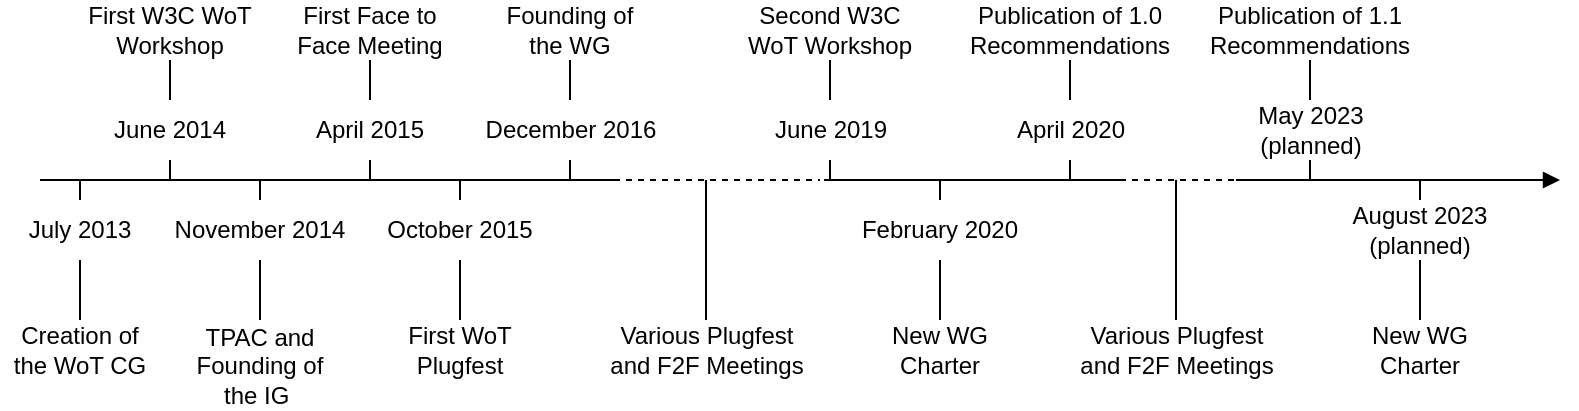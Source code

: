 <mxfile version="20.8.16" type="device"><diagram name="Page-1" id="w1q-gpdIMpy7kV39_NgH"><mxGraphModel dx="1591" dy="1254" grid="1" gridSize="10" guides="1" tooltips="1" connect="1" arrows="1" fold="1" page="1" pageScale="1" pageWidth="827" pageHeight="1169" math="0" shadow="0"><root><mxCell id="0"/><mxCell id="1" parent="0"/><mxCell id="XhCxBN9-n2aiEUbVuih6-1" value="" style="endArrow=none;html=1;rounded=0;strokeColor=default;endFill=0;" edge="1" parent="1"><mxGeometry width="50" height="50" relative="1" as="geometry"><mxPoint x="44" y="110" as="sourcePoint"/><mxPoint x="334" y="110" as="targetPoint"/></mxGeometry></mxCell><mxCell id="XhCxBN9-n2aiEUbVuih6-10" value="" style="group" vertex="1" connectable="0" parent="1"><mxGeometry x="64" y="20" width="90" height="90" as="geometry"/></mxCell><mxCell id="XhCxBN9-n2aiEUbVuih6-6" value="First W3C WoT Workshop" style="text;html=1;strokeColor=none;fillColor=none;align=center;verticalAlign=middle;whiteSpace=wrap;rounded=0;" vertex="1" parent="XhCxBN9-n2aiEUbVuih6-10"><mxGeometry width="90" height="30" as="geometry"/></mxCell><mxCell id="XhCxBN9-n2aiEUbVuih6-7" value="" style="endArrow=none;html=1;rounded=0;entryX=0.5;entryY=1;entryDx=0;entryDy=0;startArrow=none;" edge="1" parent="XhCxBN9-n2aiEUbVuih6-10" source="XhCxBN9-n2aiEUbVuih6-8" target="XhCxBN9-n2aiEUbVuih6-6"><mxGeometry width="50" height="50" relative="1" as="geometry"><mxPoint x="45" y="90" as="sourcePoint"/><mxPoint x="55" y="50" as="targetPoint"/></mxGeometry></mxCell><mxCell id="XhCxBN9-n2aiEUbVuih6-9" value="" style="endArrow=none;html=1;rounded=0;entryX=0.5;entryY=1;entryDx=0;entryDy=0;" edge="1" parent="XhCxBN9-n2aiEUbVuih6-10" target="XhCxBN9-n2aiEUbVuih6-8"><mxGeometry width="50" height="50" relative="1" as="geometry"><mxPoint x="45" y="90" as="sourcePoint"/><mxPoint x="45" y="30" as="targetPoint"/></mxGeometry></mxCell><mxCell id="XhCxBN9-n2aiEUbVuih6-8" value="June 2014" style="text;html=1;strokeColor=none;fillColor=none;align=center;verticalAlign=middle;whiteSpace=wrap;rounded=0;" vertex="1" parent="XhCxBN9-n2aiEUbVuih6-10"><mxGeometry x="15" y="50" width="60" height="30" as="geometry"/></mxCell><mxCell id="XhCxBN9-n2aiEUbVuih6-11" value="" style="group" vertex="1" connectable="0" parent="1"><mxGeometry x="24" y="110" width="80" height="100" as="geometry"/></mxCell><mxCell id="XhCxBN9-n2aiEUbVuih6-2" value="" style="endArrow=none;html=1;rounded=0;startArrow=none;" edge="1" parent="XhCxBN9-n2aiEUbVuih6-11" source="XhCxBN9-n2aiEUbVuih6-4"><mxGeometry width="50" height="50" relative="1" as="geometry"><mxPoint x="40" y="70" as="sourcePoint"/><mxPoint x="40" as="targetPoint"/></mxGeometry></mxCell><mxCell id="XhCxBN9-n2aiEUbVuih6-3" value="Creation of the WoT CG" style="text;html=1;strokeColor=none;fillColor=none;align=center;verticalAlign=middle;whiteSpace=wrap;rounded=0;" vertex="1" parent="XhCxBN9-n2aiEUbVuih6-11"><mxGeometry y="70" width="80" height="30" as="geometry"/></mxCell><mxCell id="XhCxBN9-n2aiEUbVuih6-5" value="" style="endArrow=none;html=1;rounded=0;" edge="1" parent="XhCxBN9-n2aiEUbVuih6-11" target="XhCxBN9-n2aiEUbVuih6-4"><mxGeometry width="50" height="50" relative="1" as="geometry"><mxPoint x="40" y="70" as="sourcePoint"/><mxPoint x="40" as="targetPoint"/></mxGeometry></mxCell><mxCell id="XhCxBN9-n2aiEUbVuih6-4" value="July 2013" style="text;html=1;strokeColor=none;fillColor=none;align=center;verticalAlign=middle;whiteSpace=wrap;rounded=0;" vertex="1" parent="XhCxBN9-n2aiEUbVuih6-11"><mxGeometry x="10" y="10" width="60" height="30" as="geometry"/></mxCell><mxCell id="XhCxBN9-n2aiEUbVuih6-12" value="" style="group" vertex="1" connectable="0" parent="1"><mxGeometry x="114" y="110" width="100" height="100" as="geometry"/></mxCell><mxCell id="XhCxBN9-n2aiEUbVuih6-13" value="" style="endArrow=none;html=1;rounded=0;startArrow=none;" edge="1" parent="XhCxBN9-n2aiEUbVuih6-12" source="XhCxBN9-n2aiEUbVuih6-16"><mxGeometry width="50" height="50" relative="1" as="geometry"><mxPoint x="40" y="70" as="sourcePoint"/><mxPoint x="40" as="targetPoint"/></mxGeometry></mxCell><mxCell id="XhCxBN9-n2aiEUbVuih6-14" value="TPAC and Founding of the IG&amp;nbsp;" style="text;html=1;strokeColor=none;fillColor=none;align=center;verticalAlign=middle;whiteSpace=wrap;rounded=0;" vertex="1" parent="XhCxBN9-n2aiEUbVuih6-12"><mxGeometry y="78" width="80" height="30" as="geometry"/></mxCell><mxCell id="XhCxBN9-n2aiEUbVuih6-15" value="" style="endArrow=none;html=1;rounded=0;" edge="1" parent="XhCxBN9-n2aiEUbVuih6-12" target="XhCxBN9-n2aiEUbVuih6-16"><mxGeometry width="50" height="50" relative="1" as="geometry"><mxPoint x="40" y="70" as="sourcePoint"/><mxPoint x="40" as="targetPoint"/></mxGeometry></mxCell><mxCell id="XhCxBN9-n2aiEUbVuih6-16" value="November 2014" style="text;html=1;strokeColor=none;fillColor=none;align=center;verticalAlign=middle;whiteSpace=wrap;rounded=0;" vertex="1" parent="XhCxBN9-n2aiEUbVuih6-12"><mxGeometry x="-5" y="10" width="90" height="30" as="geometry"/></mxCell><mxCell id="XhCxBN9-n2aiEUbVuih6-17" value="" style="group" vertex="1" connectable="0" parent="1"><mxGeometry x="164" y="20" width="90" height="90" as="geometry"/></mxCell><mxCell id="XhCxBN9-n2aiEUbVuih6-18" value="First Face to Face Meeting" style="text;html=1;strokeColor=none;fillColor=none;align=center;verticalAlign=middle;whiteSpace=wrap;rounded=0;" vertex="1" parent="XhCxBN9-n2aiEUbVuih6-17"><mxGeometry width="90" height="30" as="geometry"/></mxCell><mxCell id="XhCxBN9-n2aiEUbVuih6-19" value="" style="endArrow=none;html=1;rounded=0;entryX=0.5;entryY=1;entryDx=0;entryDy=0;startArrow=none;" edge="1" parent="XhCxBN9-n2aiEUbVuih6-17" source="XhCxBN9-n2aiEUbVuih6-21" target="XhCxBN9-n2aiEUbVuih6-18"><mxGeometry width="50" height="50" relative="1" as="geometry"><mxPoint x="45" y="90" as="sourcePoint"/><mxPoint x="55" y="50" as="targetPoint"/></mxGeometry></mxCell><mxCell id="XhCxBN9-n2aiEUbVuih6-20" value="" style="endArrow=none;html=1;rounded=0;entryX=0.5;entryY=1;entryDx=0;entryDy=0;" edge="1" parent="XhCxBN9-n2aiEUbVuih6-17" target="XhCxBN9-n2aiEUbVuih6-21"><mxGeometry width="50" height="50" relative="1" as="geometry"><mxPoint x="45" y="90" as="sourcePoint"/><mxPoint x="45" y="30" as="targetPoint"/></mxGeometry></mxCell><mxCell id="XhCxBN9-n2aiEUbVuih6-21" value="April 2015" style="text;html=1;strokeColor=none;fillColor=none;align=center;verticalAlign=middle;whiteSpace=wrap;rounded=0;" vertex="1" parent="XhCxBN9-n2aiEUbVuih6-17"><mxGeometry x="15" y="50" width="60" height="30" as="geometry"/></mxCell><mxCell id="XhCxBN9-n2aiEUbVuih6-22" value="" style="group" vertex="1" connectable="0" parent="1"><mxGeometry x="214" y="110" width="100" height="100" as="geometry"/></mxCell><mxCell id="XhCxBN9-n2aiEUbVuih6-23" value="" style="endArrow=none;html=1;rounded=0;startArrow=none;" edge="1" parent="XhCxBN9-n2aiEUbVuih6-22" source="XhCxBN9-n2aiEUbVuih6-26"><mxGeometry width="50" height="50" relative="1" as="geometry"><mxPoint x="40" y="70" as="sourcePoint"/><mxPoint x="40" as="targetPoint"/></mxGeometry></mxCell><mxCell id="XhCxBN9-n2aiEUbVuih6-24" value="First WoT Plugfest" style="text;html=1;strokeColor=none;fillColor=none;align=center;verticalAlign=middle;whiteSpace=wrap;rounded=0;" vertex="1" parent="XhCxBN9-n2aiEUbVuih6-22"><mxGeometry y="70" width="80" height="30" as="geometry"/></mxCell><mxCell id="XhCxBN9-n2aiEUbVuih6-25" value="" style="endArrow=none;html=1;rounded=0;" edge="1" parent="XhCxBN9-n2aiEUbVuih6-22" target="XhCxBN9-n2aiEUbVuih6-26"><mxGeometry width="50" height="50" relative="1" as="geometry"><mxPoint x="40" y="70" as="sourcePoint"/><mxPoint x="40" as="targetPoint"/></mxGeometry></mxCell><mxCell id="XhCxBN9-n2aiEUbVuih6-26" value="October 2015" style="text;html=1;strokeColor=none;fillColor=none;align=center;verticalAlign=middle;whiteSpace=wrap;rounded=0;" vertex="1" parent="XhCxBN9-n2aiEUbVuih6-22"><mxGeometry x="-5" y="10" width="90" height="30" as="geometry"/></mxCell><mxCell id="XhCxBN9-n2aiEUbVuih6-27" value="" style="group" vertex="1" connectable="0" parent="1"><mxGeometry x="264" y="20" width="110" height="90" as="geometry"/></mxCell><mxCell id="XhCxBN9-n2aiEUbVuih6-28" value="Founding of &lt;br&gt;the WG" style="text;html=1;strokeColor=none;fillColor=none;align=center;verticalAlign=middle;whiteSpace=wrap;rounded=0;" vertex="1" parent="XhCxBN9-n2aiEUbVuih6-27"><mxGeometry width="90" height="30" as="geometry"/></mxCell><mxCell id="XhCxBN9-n2aiEUbVuih6-29" value="" style="endArrow=none;html=1;rounded=0;entryX=0.5;entryY=1;entryDx=0;entryDy=0;startArrow=none;" edge="1" parent="XhCxBN9-n2aiEUbVuih6-27" source="XhCxBN9-n2aiEUbVuih6-31" target="XhCxBN9-n2aiEUbVuih6-28"><mxGeometry width="50" height="50" relative="1" as="geometry"><mxPoint x="45" y="90" as="sourcePoint"/><mxPoint x="55" y="50" as="targetPoint"/></mxGeometry></mxCell><mxCell id="XhCxBN9-n2aiEUbVuih6-30" value="" style="endArrow=none;html=1;rounded=0;entryX=0.5;entryY=1;entryDx=0;entryDy=0;" edge="1" parent="XhCxBN9-n2aiEUbVuih6-27" target="XhCxBN9-n2aiEUbVuih6-31"><mxGeometry width="50" height="50" relative="1" as="geometry"><mxPoint x="45" y="90" as="sourcePoint"/><mxPoint x="45" y="30" as="targetPoint"/></mxGeometry></mxCell><mxCell id="XhCxBN9-n2aiEUbVuih6-31" value="December 2016" style="text;html=1;strokeColor=none;fillColor=none;align=center;verticalAlign=middle;whiteSpace=wrap;rounded=0;" vertex="1" parent="XhCxBN9-n2aiEUbVuih6-27"><mxGeometry x="-2.5" y="50" width="95" height="30" as="geometry"/></mxCell><mxCell id="XhCxBN9-n2aiEUbVuih6-37" value="" style="group" vertex="1" connectable="0" parent="1"><mxGeometry x="337" y="110" width="100" height="100" as="geometry"/></mxCell><mxCell id="XhCxBN9-n2aiEUbVuih6-39" value="Various Plugfest and F2F Meetings" style="text;html=1;strokeColor=none;fillColor=none;align=center;verticalAlign=middle;whiteSpace=wrap;rounded=0;" vertex="1" parent="XhCxBN9-n2aiEUbVuih6-37"><mxGeometry x="-12" y="70" width="105" height="30" as="geometry"/></mxCell><mxCell id="XhCxBN9-n2aiEUbVuih6-40" value="" style="endArrow=none;html=1;rounded=0;" edge="1" parent="XhCxBN9-n2aiEUbVuih6-37"><mxGeometry width="50" height="50" relative="1" as="geometry"><mxPoint x="40" y="70" as="sourcePoint"/><mxPoint x="40" as="targetPoint"/></mxGeometry></mxCell><mxCell id="XhCxBN9-n2aiEUbVuih6-42" value="" style="endArrow=none;html=1;rounded=0;strokeColor=default;dashed=1;" edge="1" parent="1"><mxGeometry width="50" height="50" relative="1" as="geometry"><mxPoint x="337" y="110" as="sourcePoint"/><mxPoint x="434" y="110" as="targetPoint"/></mxGeometry></mxCell><mxCell id="XhCxBN9-n2aiEUbVuih6-43" value="" style="group" vertex="1" connectable="0" parent="1"><mxGeometry x="394" y="20" width="110" height="90" as="geometry"/></mxCell><mxCell id="XhCxBN9-n2aiEUbVuih6-44" value="Second W3C WoT Workshop" style="text;html=1;strokeColor=none;fillColor=none;align=center;verticalAlign=middle;whiteSpace=wrap;rounded=0;" vertex="1" parent="XhCxBN9-n2aiEUbVuih6-43"><mxGeometry width="90" height="30" as="geometry"/></mxCell><mxCell id="XhCxBN9-n2aiEUbVuih6-45" value="" style="endArrow=none;html=1;rounded=0;entryX=0.5;entryY=1;entryDx=0;entryDy=0;startArrow=none;" edge="1" parent="XhCxBN9-n2aiEUbVuih6-43" source="XhCxBN9-n2aiEUbVuih6-47" target="XhCxBN9-n2aiEUbVuih6-44"><mxGeometry width="50" height="50" relative="1" as="geometry"><mxPoint x="45" y="90" as="sourcePoint"/><mxPoint x="55" y="50" as="targetPoint"/></mxGeometry></mxCell><mxCell id="XhCxBN9-n2aiEUbVuih6-46" value="" style="endArrow=none;html=1;rounded=0;entryX=0.5;entryY=1;entryDx=0;entryDy=0;" edge="1" parent="XhCxBN9-n2aiEUbVuih6-43" target="XhCxBN9-n2aiEUbVuih6-47"><mxGeometry width="50" height="50" relative="1" as="geometry"><mxPoint x="45" y="90" as="sourcePoint"/><mxPoint x="45" y="30" as="targetPoint"/></mxGeometry></mxCell><mxCell id="XhCxBN9-n2aiEUbVuih6-47" value="June 2019" style="text;html=1;strokeColor=none;fillColor=none;align=center;verticalAlign=middle;whiteSpace=wrap;rounded=0;" vertex="1" parent="XhCxBN9-n2aiEUbVuih6-43"><mxGeometry x="-2.5" y="50" width="95" height="30" as="geometry"/></mxCell><mxCell id="XhCxBN9-n2aiEUbVuih6-48" value="" style="endArrow=none;html=1;rounded=0;strokeColor=default;endFill=0;" edge="1" parent="1"><mxGeometry width="50" height="50" relative="1" as="geometry"><mxPoint x="436" y="110" as="sourcePoint"/><mxPoint x="584" y="110" as="targetPoint"/></mxGeometry></mxCell><mxCell id="XhCxBN9-n2aiEUbVuih6-49" value="" style="group" vertex="1" connectable="0" parent="1"><mxGeometry x="454" y="110" width="100" height="100" as="geometry"/></mxCell><mxCell id="XhCxBN9-n2aiEUbVuih6-50" value="" style="endArrow=none;html=1;rounded=0;startArrow=none;" edge="1" parent="XhCxBN9-n2aiEUbVuih6-49" source="XhCxBN9-n2aiEUbVuih6-53"><mxGeometry width="50" height="50" relative="1" as="geometry"><mxPoint x="40" y="70" as="sourcePoint"/><mxPoint x="40" as="targetPoint"/></mxGeometry></mxCell><mxCell id="XhCxBN9-n2aiEUbVuih6-51" value="New WG Charter" style="text;html=1;strokeColor=none;fillColor=none;align=center;verticalAlign=middle;whiteSpace=wrap;rounded=0;" vertex="1" parent="XhCxBN9-n2aiEUbVuih6-49"><mxGeometry y="70" width="80" height="30" as="geometry"/></mxCell><mxCell id="XhCxBN9-n2aiEUbVuih6-52" value="" style="endArrow=none;html=1;rounded=0;" edge="1" parent="XhCxBN9-n2aiEUbVuih6-49" target="XhCxBN9-n2aiEUbVuih6-53"><mxGeometry width="50" height="50" relative="1" as="geometry"><mxPoint x="40" y="70" as="sourcePoint"/><mxPoint x="40" as="targetPoint"/></mxGeometry></mxCell><mxCell id="XhCxBN9-n2aiEUbVuih6-53" value="February 2020" style="text;html=1;strokeColor=none;fillColor=none;align=center;verticalAlign=middle;whiteSpace=wrap;rounded=0;" vertex="1" parent="XhCxBN9-n2aiEUbVuih6-49"><mxGeometry x="-5" y="10" width="90" height="30" as="geometry"/></mxCell><mxCell id="XhCxBN9-n2aiEUbVuih6-54" value="" style="group" vertex="1" connectable="0" parent="1"><mxGeometry x="514" y="20" width="110" height="90" as="geometry"/></mxCell><mxCell id="XhCxBN9-n2aiEUbVuih6-55" value="Publication of 1.0 Recommendations" style="text;html=1;strokeColor=none;fillColor=none;align=center;verticalAlign=middle;whiteSpace=wrap;rounded=0;" vertex="1" parent="XhCxBN9-n2aiEUbVuih6-54"><mxGeometry width="90" height="30" as="geometry"/></mxCell><mxCell id="XhCxBN9-n2aiEUbVuih6-56" value="" style="endArrow=none;html=1;rounded=0;entryX=0.5;entryY=1;entryDx=0;entryDy=0;startArrow=none;" edge="1" parent="XhCxBN9-n2aiEUbVuih6-54" source="XhCxBN9-n2aiEUbVuih6-58" target="XhCxBN9-n2aiEUbVuih6-55"><mxGeometry width="50" height="50" relative="1" as="geometry"><mxPoint x="45" y="90" as="sourcePoint"/><mxPoint x="55" y="50" as="targetPoint"/></mxGeometry></mxCell><mxCell id="XhCxBN9-n2aiEUbVuih6-57" value="" style="endArrow=none;html=1;rounded=0;entryX=0.5;entryY=1;entryDx=0;entryDy=0;" edge="1" parent="XhCxBN9-n2aiEUbVuih6-54" target="XhCxBN9-n2aiEUbVuih6-58"><mxGeometry width="50" height="50" relative="1" as="geometry"><mxPoint x="45" y="90" as="sourcePoint"/><mxPoint x="45" y="30" as="targetPoint"/></mxGeometry></mxCell><mxCell id="XhCxBN9-n2aiEUbVuih6-58" value="April 2020" style="text;html=1;strokeColor=none;fillColor=none;align=center;verticalAlign=middle;whiteSpace=wrap;rounded=0;" vertex="1" parent="XhCxBN9-n2aiEUbVuih6-54"><mxGeometry x="-2.5" y="50" width="95" height="30" as="geometry"/></mxCell><mxCell id="XhCxBN9-n2aiEUbVuih6-64" value="" style="group" vertex="1" connectable="0" parent="1"><mxGeometry x="572" y="110" width="100" height="100" as="geometry"/></mxCell><mxCell id="XhCxBN9-n2aiEUbVuih6-65" value="Various Plugfest and F2F Meetings" style="text;html=1;strokeColor=none;fillColor=none;align=center;verticalAlign=middle;whiteSpace=wrap;rounded=0;" vertex="1" parent="XhCxBN9-n2aiEUbVuih6-64"><mxGeometry x="-12" y="70" width="105" height="30" as="geometry"/></mxCell><mxCell id="XhCxBN9-n2aiEUbVuih6-66" value="" style="endArrow=none;html=1;rounded=0;" edge="1" parent="XhCxBN9-n2aiEUbVuih6-64"><mxGeometry width="50" height="50" relative="1" as="geometry"><mxPoint x="40" y="70" as="sourcePoint"/><mxPoint x="40" as="targetPoint"/></mxGeometry></mxCell><mxCell id="XhCxBN9-n2aiEUbVuih6-67" value="" style="group" vertex="1" connectable="0" parent="1"><mxGeometry x="634" y="20" width="110" height="90" as="geometry"/></mxCell><mxCell id="XhCxBN9-n2aiEUbVuih6-68" value="Publication of 1.1 Recommendations" style="text;html=1;strokeColor=none;fillColor=none;align=center;verticalAlign=middle;whiteSpace=wrap;rounded=0;" vertex="1" parent="XhCxBN9-n2aiEUbVuih6-67"><mxGeometry width="90" height="30" as="geometry"/></mxCell><mxCell id="XhCxBN9-n2aiEUbVuih6-69" value="" style="endArrow=none;html=1;rounded=0;entryX=0.5;entryY=1;entryDx=0;entryDy=0;startArrow=none;" edge="1" parent="XhCxBN9-n2aiEUbVuih6-67" source="XhCxBN9-n2aiEUbVuih6-71" target="XhCxBN9-n2aiEUbVuih6-68"><mxGeometry width="50" height="50" relative="1" as="geometry"><mxPoint x="45" y="90" as="sourcePoint"/><mxPoint x="55" y="50" as="targetPoint"/></mxGeometry></mxCell><mxCell id="XhCxBN9-n2aiEUbVuih6-70" value="" style="endArrow=none;html=1;rounded=0;entryX=0.5;entryY=1;entryDx=0;entryDy=0;" edge="1" parent="XhCxBN9-n2aiEUbVuih6-67" target="XhCxBN9-n2aiEUbVuih6-71"><mxGeometry width="50" height="50" relative="1" as="geometry"><mxPoint x="45" y="90" as="sourcePoint"/><mxPoint x="45" y="30" as="targetPoint"/></mxGeometry></mxCell><mxCell id="XhCxBN9-n2aiEUbVuih6-71" value="May 2023&lt;br&gt;(planned)" style="text;html=1;strokeColor=none;fillColor=none;align=center;verticalAlign=middle;whiteSpace=wrap;rounded=0;" vertex="1" parent="XhCxBN9-n2aiEUbVuih6-67"><mxGeometry x="-2.5" y="50" width="95" height="30" as="geometry"/></mxCell><mxCell id="XhCxBN9-n2aiEUbVuih6-72" value="" style="endArrow=none;html=1;rounded=0;strokeColor=default;dashed=1;" edge="1" parent="1"><mxGeometry width="50" height="50" relative="1" as="geometry"><mxPoint x="584" y="110" as="sourcePoint"/><mxPoint x="644" y="110" as="targetPoint"/></mxGeometry></mxCell><mxCell id="XhCxBN9-n2aiEUbVuih6-73" value="" style="endArrow=block;html=1;rounded=0;strokeColor=default;endFill=1;" edge="1" parent="1"><mxGeometry width="50" height="50" relative="1" as="geometry"><mxPoint x="642" y="110" as="sourcePoint"/><mxPoint x="804" y="110" as="targetPoint"/></mxGeometry></mxCell><mxCell id="XhCxBN9-n2aiEUbVuih6-74" value="" style="group" vertex="1" connectable="0" parent="1"><mxGeometry x="694" y="110" width="100" height="100" as="geometry"/></mxCell><mxCell id="XhCxBN9-n2aiEUbVuih6-75" value="" style="endArrow=none;html=1;rounded=0;startArrow=none;" edge="1" parent="XhCxBN9-n2aiEUbVuih6-74" source="XhCxBN9-n2aiEUbVuih6-78"><mxGeometry width="50" height="50" relative="1" as="geometry"><mxPoint x="40" y="70" as="sourcePoint"/><mxPoint x="40" as="targetPoint"/></mxGeometry></mxCell><mxCell id="XhCxBN9-n2aiEUbVuih6-76" value="New WG Charter" style="text;html=1;strokeColor=none;fillColor=none;align=center;verticalAlign=middle;whiteSpace=wrap;rounded=0;" vertex="1" parent="XhCxBN9-n2aiEUbVuih6-74"><mxGeometry y="70" width="80" height="30" as="geometry"/></mxCell><mxCell id="XhCxBN9-n2aiEUbVuih6-77" value="" style="endArrow=none;html=1;rounded=0;" edge="1" parent="XhCxBN9-n2aiEUbVuih6-74" target="XhCxBN9-n2aiEUbVuih6-78"><mxGeometry width="50" height="50" relative="1" as="geometry"><mxPoint x="40" y="70" as="sourcePoint"/><mxPoint x="40" as="targetPoint"/></mxGeometry></mxCell><mxCell id="XhCxBN9-n2aiEUbVuih6-78" value="August 2023&lt;br&gt;(planned)" style="text;html=1;strokeColor=none;fillColor=none;align=center;verticalAlign=middle;whiteSpace=wrap;rounded=0;" vertex="1" parent="XhCxBN9-n2aiEUbVuih6-74"><mxGeometry x="-5" y="10" width="90" height="30" as="geometry"/></mxCell></root></mxGraphModel></diagram></mxfile>